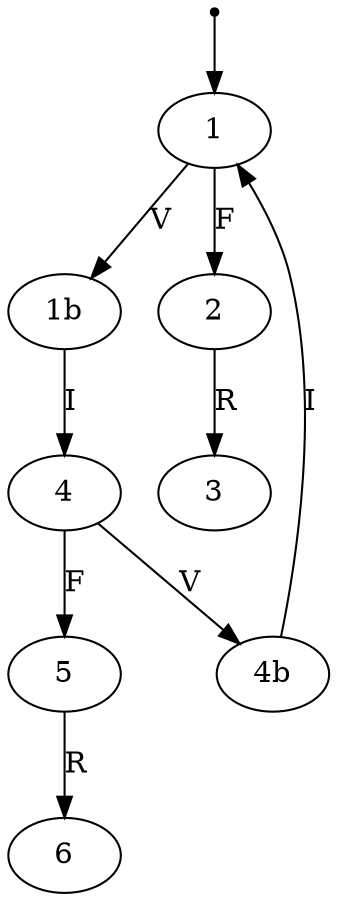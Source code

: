 digraph G{
"0" [shape="point"]
"1"
"1b"
"2"
"3"
"4"
"4b"
"5"
"6"
"0"->"1"
"1"->"1b" [label="V"]
"1b"->"4" [label="I"]
"1"->"2" [label="F"]
"2"->"3" [label="R"]
"4"->"4b" [label="V"]
"4b"->"1" [label="I"]
"4"->"5" [label="F"]
"5"->"6" [label="R"]
}
